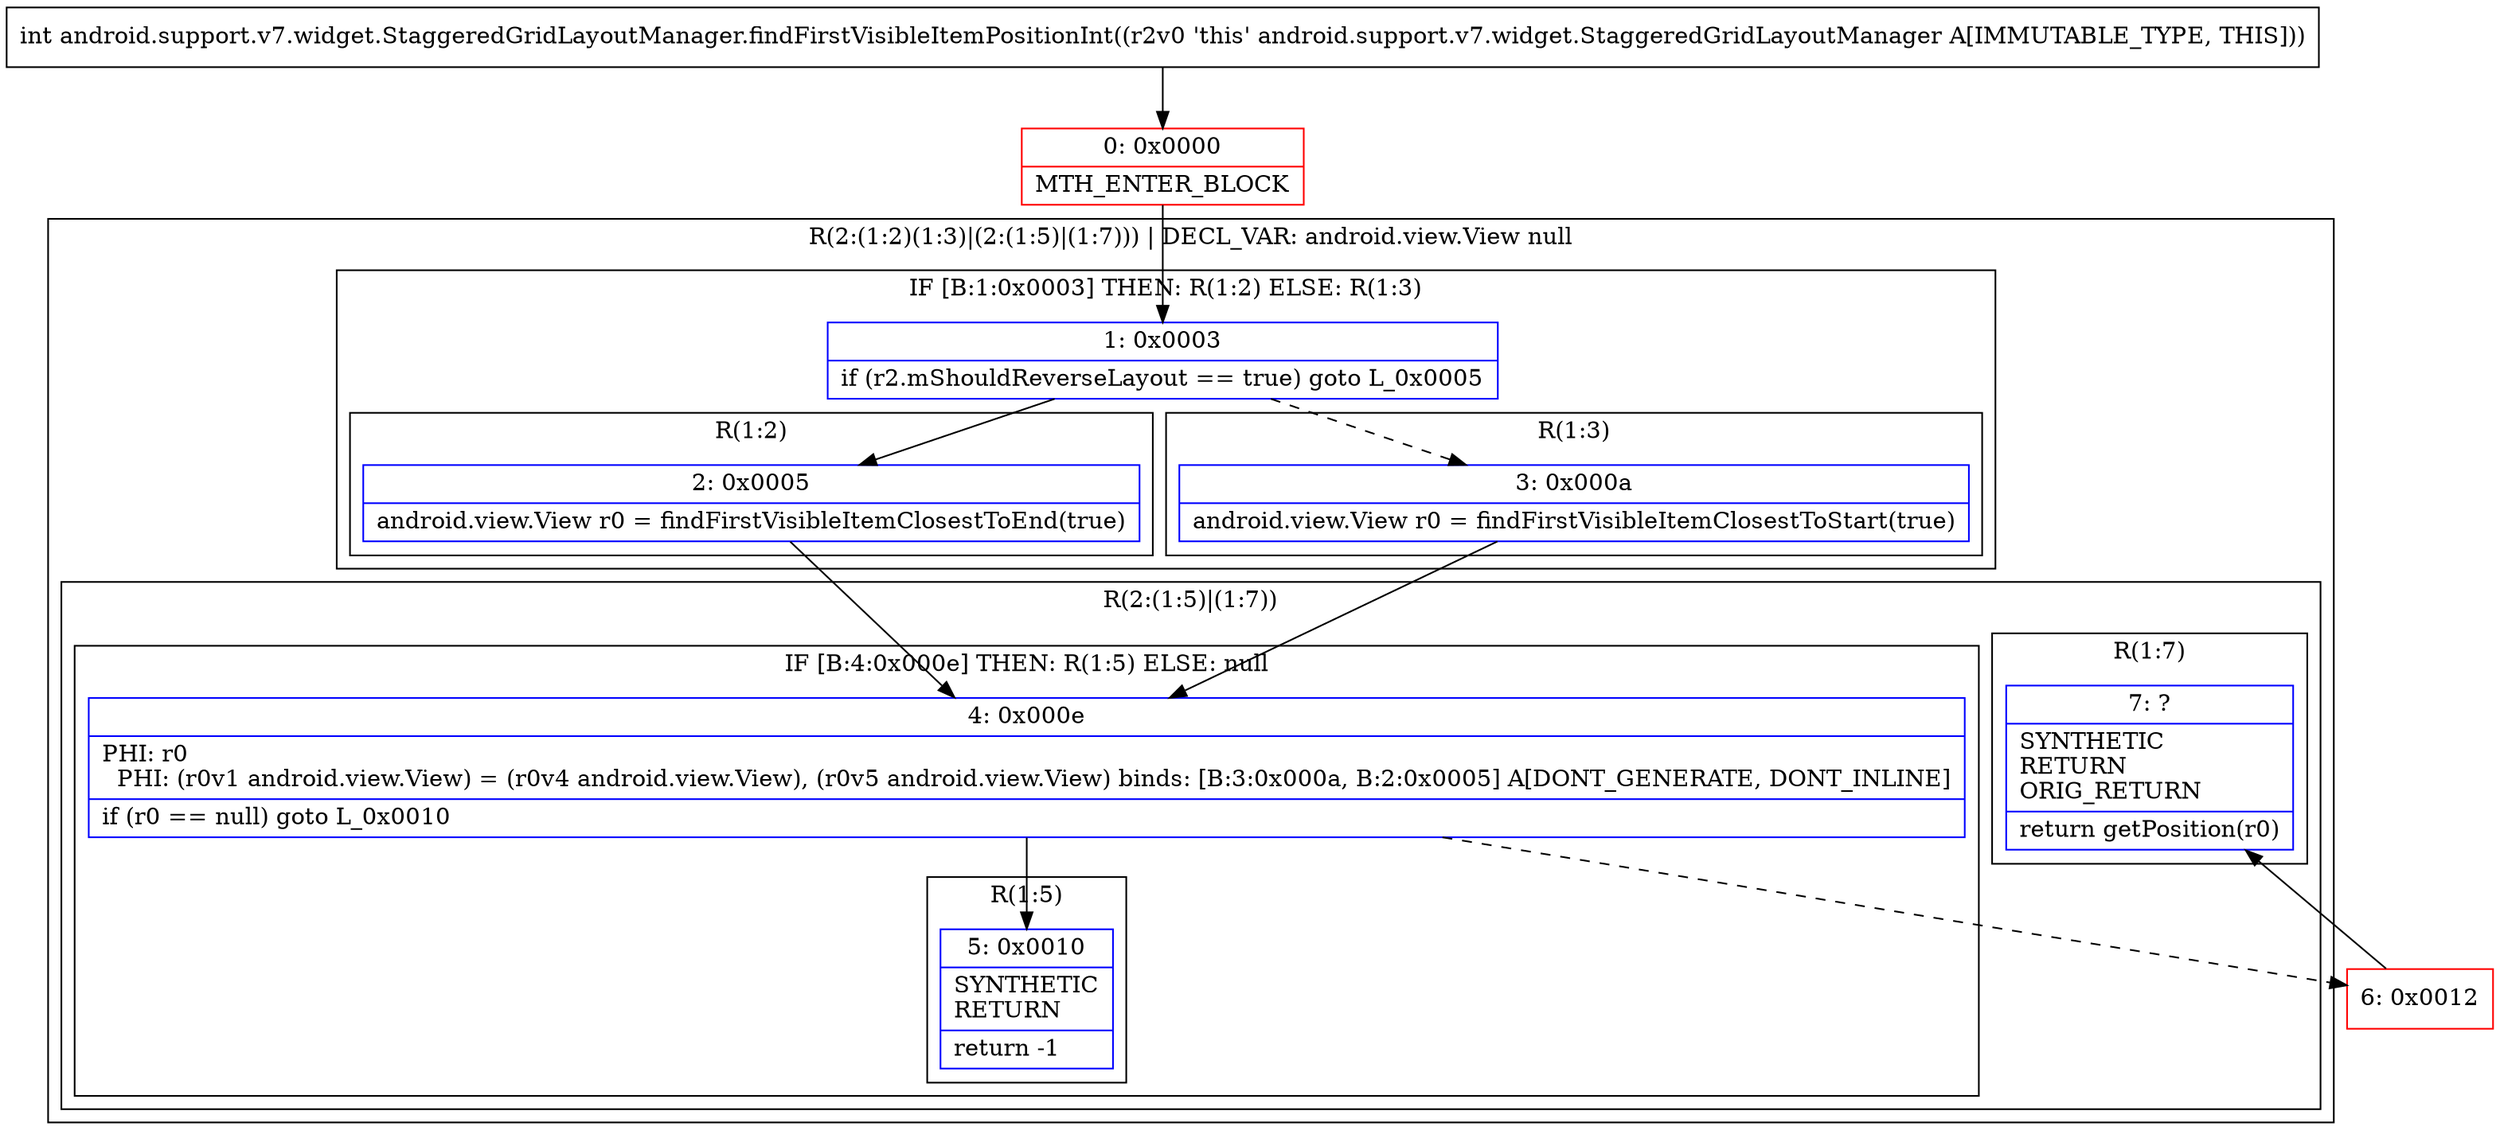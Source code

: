 digraph "CFG forandroid.support.v7.widget.StaggeredGridLayoutManager.findFirstVisibleItemPositionInt()I" {
subgraph cluster_Region_2144322564 {
label = "R(2:(1:2)(1:3)|(2:(1:5)|(1:7))) | DECL_VAR: android.view.View null\l";
node [shape=record,color=blue];
subgraph cluster_IfRegion_510624111 {
label = "IF [B:1:0x0003] THEN: R(1:2) ELSE: R(1:3)";
node [shape=record,color=blue];
Node_1 [shape=record,label="{1\:\ 0x0003|if (r2.mShouldReverseLayout == true) goto L_0x0005\l}"];
subgraph cluster_Region_1880512113 {
label = "R(1:2)";
node [shape=record,color=blue];
Node_2 [shape=record,label="{2\:\ 0x0005|android.view.View r0 = findFirstVisibleItemClosestToEnd(true)\l}"];
}
subgraph cluster_Region_1929773951 {
label = "R(1:3)";
node [shape=record,color=blue];
Node_3 [shape=record,label="{3\:\ 0x000a|android.view.View r0 = findFirstVisibleItemClosestToStart(true)\l}"];
}
}
subgraph cluster_Region_69957119 {
label = "R(2:(1:5)|(1:7))";
node [shape=record,color=blue];
subgraph cluster_IfRegion_528044346 {
label = "IF [B:4:0x000e] THEN: R(1:5) ELSE: null";
node [shape=record,color=blue];
Node_4 [shape=record,label="{4\:\ 0x000e|PHI: r0 \l  PHI: (r0v1 android.view.View) = (r0v4 android.view.View), (r0v5 android.view.View) binds: [B:3:0x000a, B:2:0x0005] A[DONT_GENERATE, DONT_INLINE]\l|if (r0 == null) goto L_0x0010\l}"];
subgraph cluster_Region_513235253 {
label = "R(1:5)";
node [shape=record,color=blue];
Node_5 [shape=record,label="{5\:\ 0x0010|SYNTHETIC\lRETURN\l|return \-1\l}"];
}
}
subgraph cluster_Region_2081539953 {
label = "R(1:7)";
node [shape=record,color=blue];
Node_7 [shape=record,label="{7\:\ ?|SYNTHETIC\lRETURN\lORIG_RETURN\l|return getPosition(r0)\l}"];
}
}
}
Node_0 [shape=record,color=red,label="{0\:\ 0x0000|MTH_ENTER_BLOCK\l}"];
Node_6 [shape=record,color=red,label="{6\:\ 0x0012}"];
MethodNode[shape=record,label="{int android.support.v7.widget.StaggeredGridLayoutManager.findFirstVisibleItemPositionInt((r2v0 'this' android.support.v7.widget.StaggeredGridLayoutManager A[IMMUTABLE_TYPE, THIS])) }"];
MethodNode -> Node_0;
Node_1 -> Node_2;
Node_1 -> Node_3[style=dashed];
Node_2 -> Node_4;
Node_3 -> Node_4;
Node_4 -> Node_5;
Node_4 -> Node_6[style=dashed];
Node_0 -> Node_1;
Node_6 -> Node_7;
}

